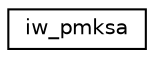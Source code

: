 digraph G
{
  edge [fontname="Helvetica",fontsize="10",labelfontname="Helvetica",labelfontsize="10"];
  node [fontname="Helvetica",fontsize="10",shape=record];
  rankdir="LR";
  Node1 [label="iw_pmksa",height=0.2,width=0.4,color="black", fillcolor="white", style="filled",URL="$structiw__pmksa.html"];
}
